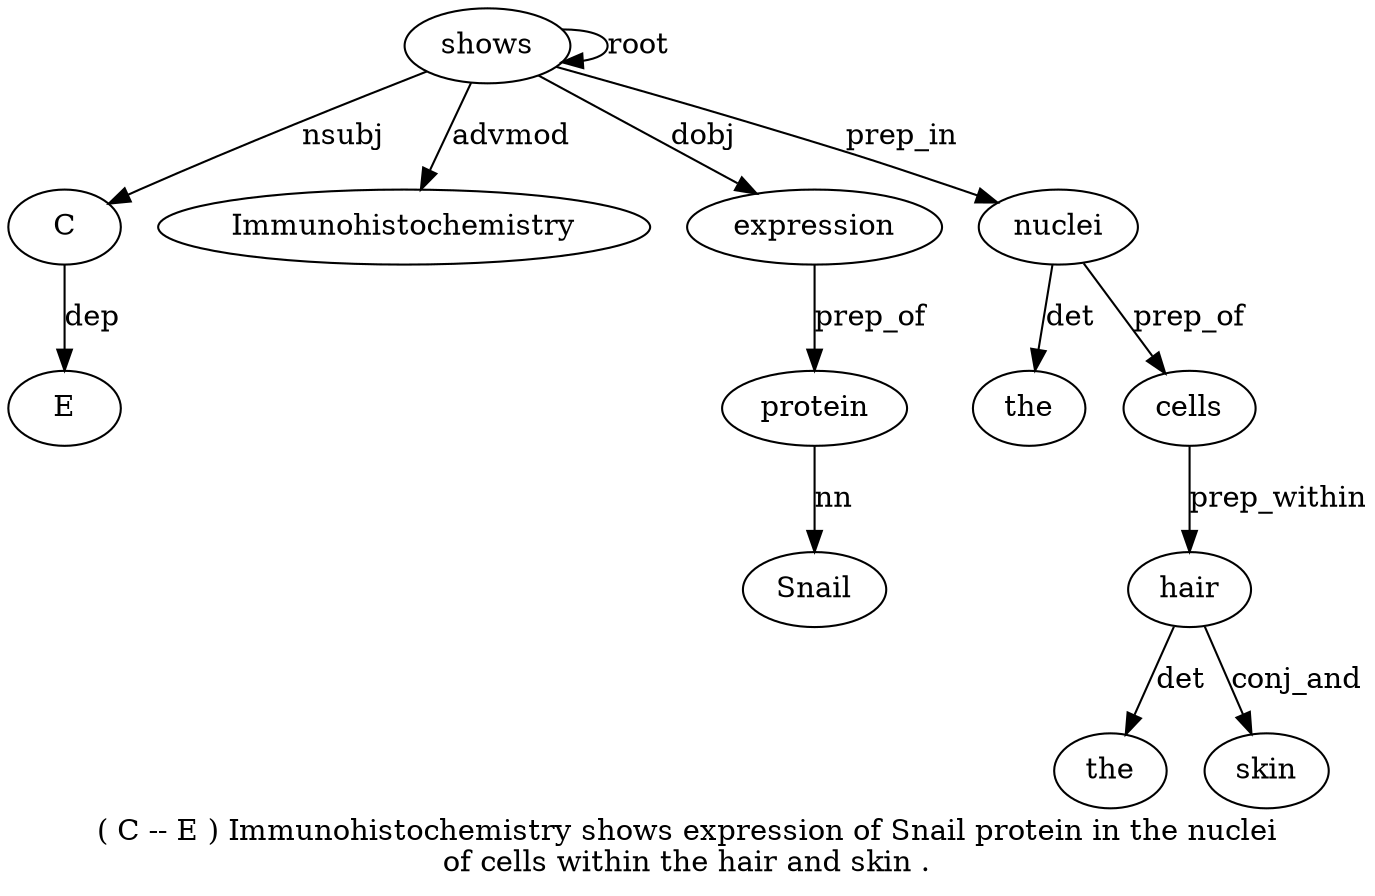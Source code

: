 digraph "( C -- E ) Immunohistochemistry shows expression of Snail protein in the nuclei of cells within the hair and skin ." {
label="( C -- E ) Immunohistochemistry shows expression of Snail protein in the nuclei
of cells within the hair and skin .";
shows7 [style=filled, fillcolor=white, label=shows];
C2 [style=filled, fillcolor=white, label=C];
shows7 -> C2  [label=nsubj];
E4 [style=filled, fillcolor=white, label=E];
C2 -> E4  [label=dep];
Immunohistochemistry6 [style=filled, fillcolor=white, label=Immunohistochemistry];
shows7 -> Immunohistochemistry6  [label=advmod];
shows7 -> shows7  [label=root];
expression8 [style=filled, fillcolor=white, label=expression];
shows7 -> expression8  [label=dobj];
protein11 [style=filled, fillcolor=white, label=protein];
Snail10 [style=filled, fillcolor=white, label=Snail];
protein11 -> Snail10  [label=nn];
expression8 -> protein11  [label=prep_of];
nuclei14 [style=filled, fillcolor=white, label=nuclei];
the13 [style=filled, fillcolor=white, label=the];
nuclei14 -> the13  [label=det];
shows7 -> nuclei14  [label=prep_in];
cells16 [style=filled, fillcolor=white, label=cells];
nuclei14 -> cells16  [label=prep_of];
hair19 [style=filled, fillcolor=white, label=hair];
the18 [style=filled, fillcolor=white, label=the];
hair19 -> the18  [label=det];
cells16 -> hair19  [label=prep_within];
skin21 [style=filled, fillcolor=white, label=skin];
hair19 -> skin21  [label=conj_and];
}
